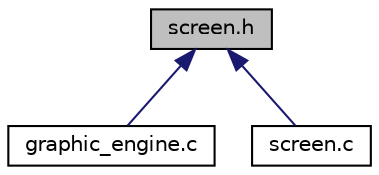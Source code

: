 digraph "screen.h"
{
 // LATEX_PDF_SIZE
  edge [fontname="Helvetica",fontsize="10",labelfontname="Helvetica",labelfontsize="10"];
  node [fontname="Helvetica",fontsize="10",shape=record];
  Node1 [label="screen.h",height=0.2,width=0.4,color="black", fillcolor="grey75", style="filled", fontcolor="black",tooltip="Define una pantalla."];
  Node1 -> Node2 [dir="back",color="midnightblue",fontsize="10",style="solid"];
  Node2 [label="graphic_engine.c",height=0.2,width=0.4,color="black", fillcolor="white", style="filled",URL="$graphic__engine_8c.html",tooltip="Define un motor gráfico textual."];
  Node1 -> Node3 [dir="back",color="midnightblue",fontsize="10",style="solid"];
  Node3 [label="screen.c",height=0.2,width=0.4,color="black", fillcolor="white", style="filled",URL="$screen_8c.html",tooltip="Define una pantalla."];
}
